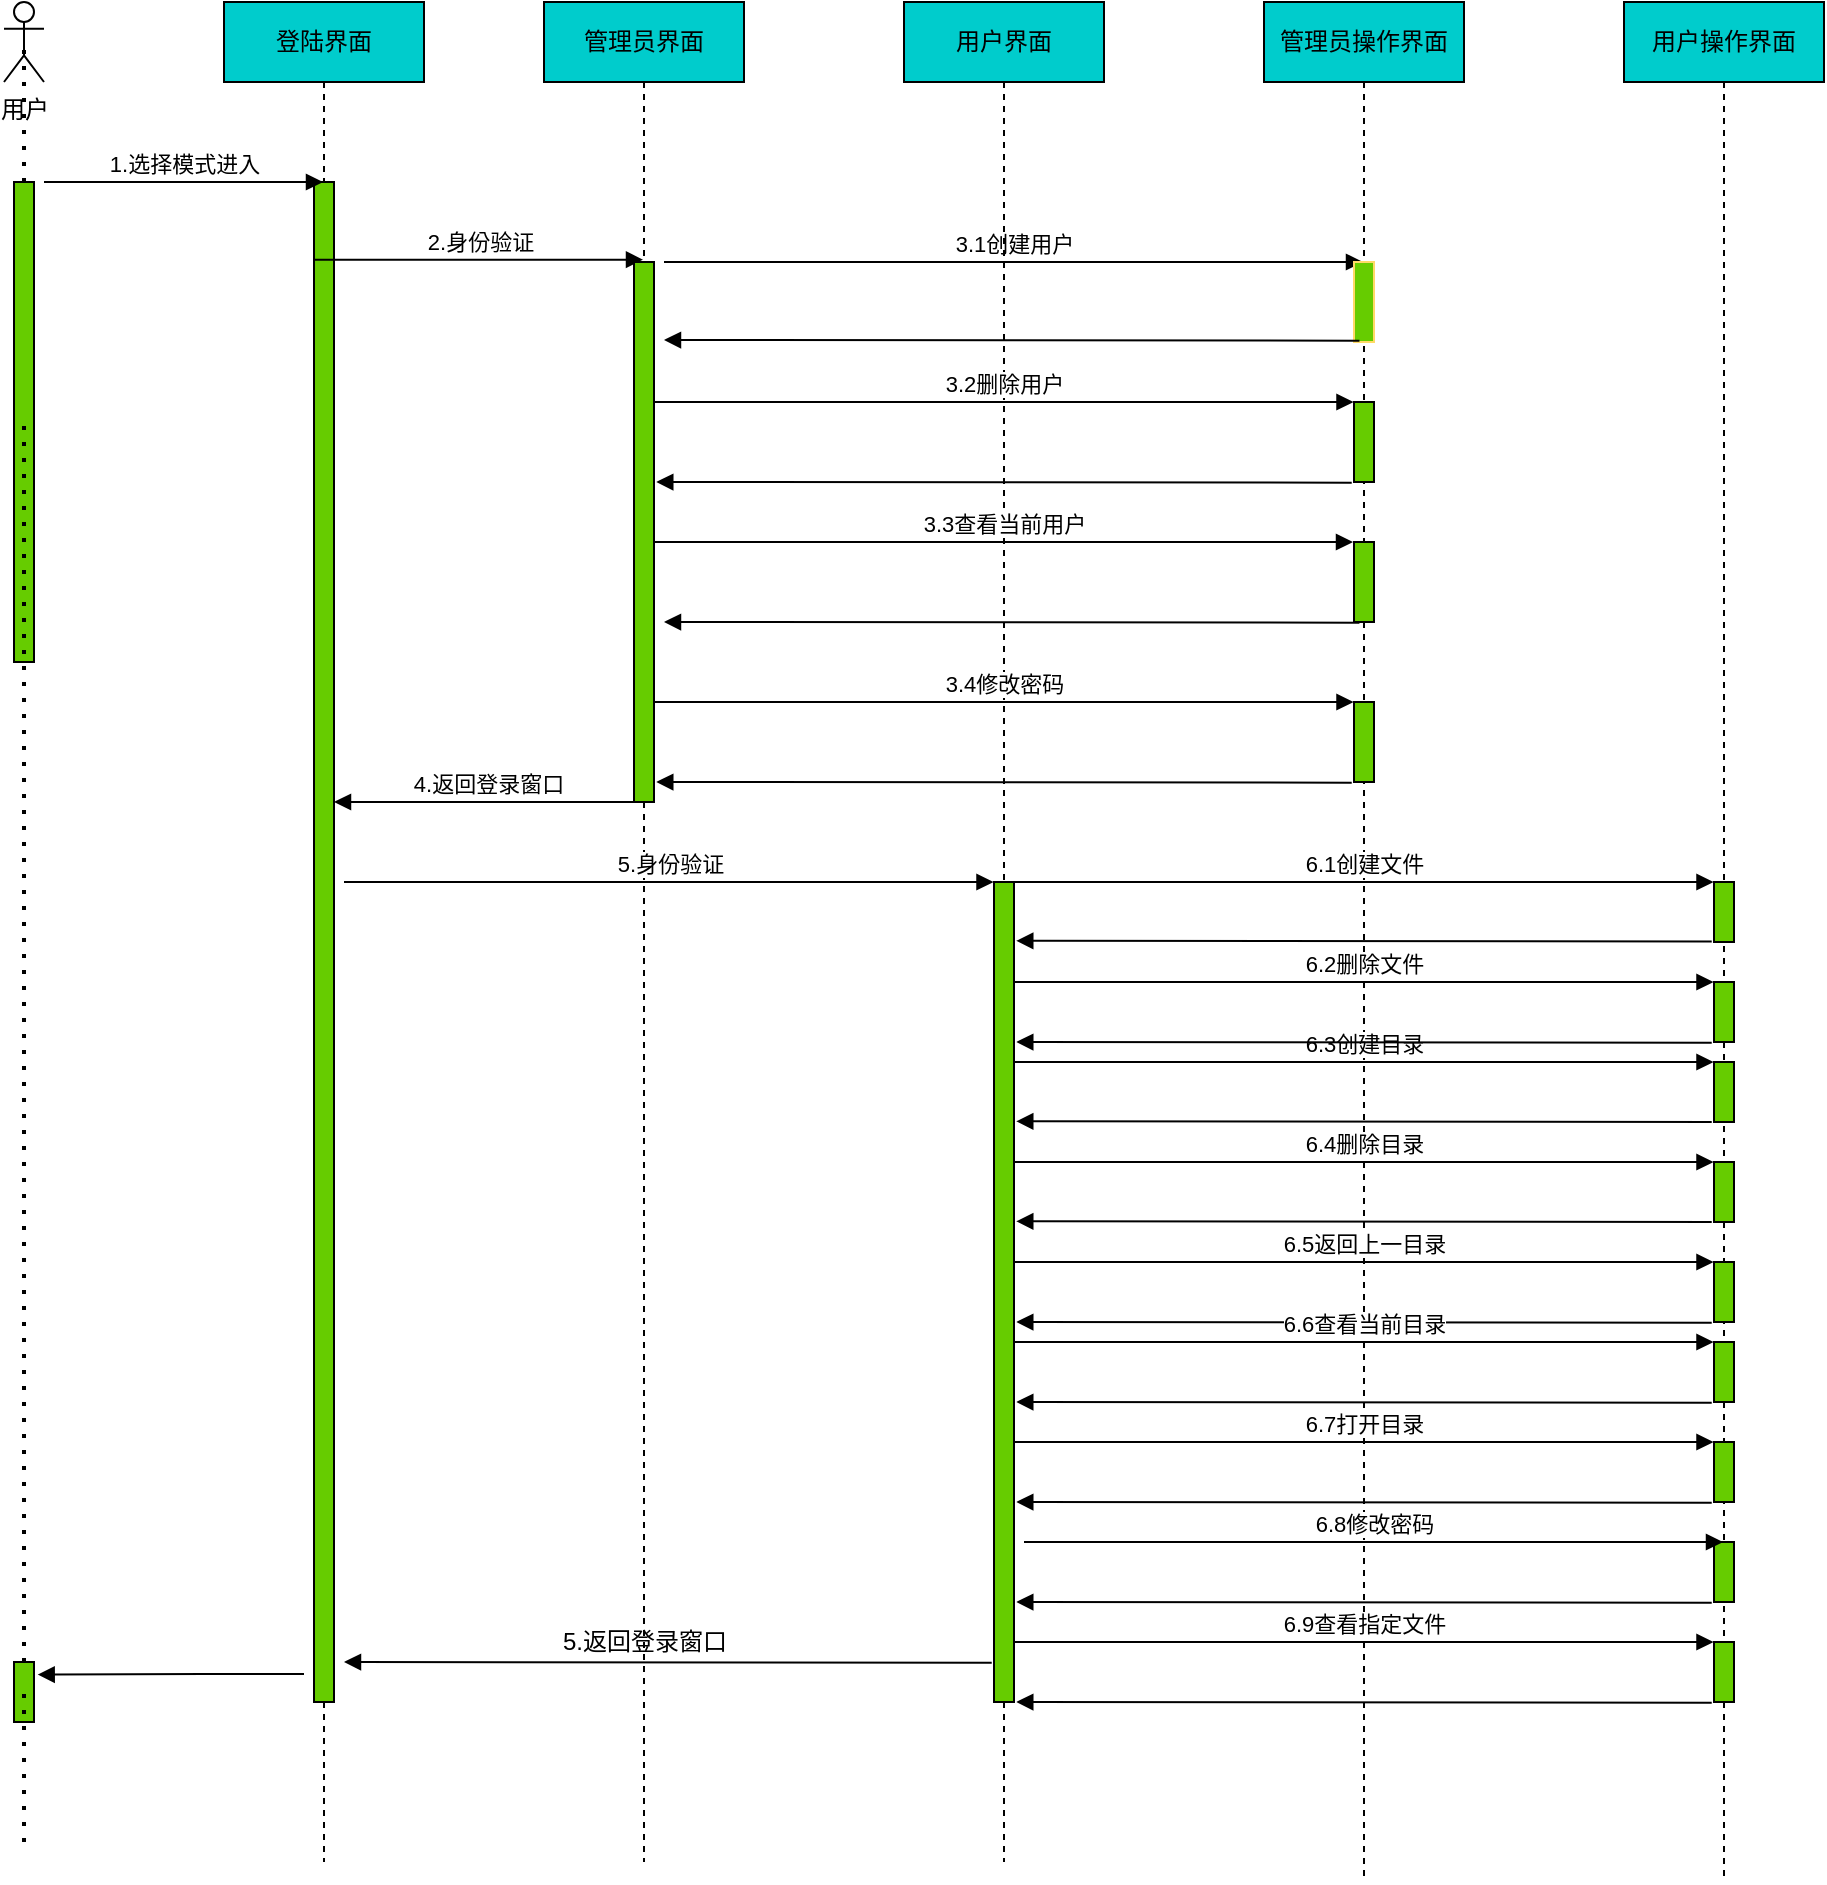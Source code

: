 <mxfile version="15.9.4" type="github">
  <diagram id="HuBz3THiar33q1hUI0Xo" name="第 1 页">
    <mxGraphModel dx="1054" dy="816" grid="1" gridSize="10" guides="1" tooltips="1" connect="1" arrows="1" fold="1" page="1" pageScale="1" pageWidth="827" pageHeight="1169" math="0" shadow="0">
      <root>
        <mxCell id="0" />
        <mxCell id="1" parent="0" />
        <mxCell id="TaO54KB7iHVv9lVQ6owf-1" value="用户&lt;br&gt;" style="shape=umlActor;verticalLabelPosition=bottom;verticalAlign=top;html=1;outlineConnect=0;" vertex="1" parent="1">
          <mxGeometry x="60" y="70" width="20" height="40" as="geometry" />
        </mxCell>
        <mxCell id="TaO54KB7iHVv9lVQ6owf-12" value="" style="endArrow=none;dashed=1;html=1;dashPattern=1 3;strokeWidth=2;rounded=0;entryX=0.5;entryY=0.5;entryDx=0;entryDy=0;entryPerimeter=0;startArrow=none;" edge="1" parent="1" source="TaO54KB7iHVv9lVQ6owf-22" target="TaO54KB7iHVv9lVQ6owf-1">
          <mxGeometry width="50" height="50" relative="1" as="geometry">
            <mxPoint x="70" y="862.046" as="sourcePoint" />
            <mxPoint x="90" y="210" as="targetPoint" />
          </mxGeometry>
        </mxCell>
        <mxCell id="TaO54KB7iHVv9lVQ6owf-14" value="登陆界面" style="shape=umlLifeline;perimeter=lifelinePerimeter;whiteSpace=wrap;html=1;container=1;collapsible=0;recursiveResize=0;outlineConnect=0;fillColor=#00CCCC;" vertex="1" parent="1">
          <mxGeometry x="170" y="70" width="100" height="930" as="geometry" />
        </mxCell>
        <mxCell id="TaO54KB7iHVv9lVQ6owf-21" value="" style="html=1;points=[];perimeter=orthogonalPerimeter;fillColor=#66CC00;" vertex="1" parent="TaO54KB7iHVv9lVQ6owf-14">
          <mxGeometry x="45" y="90" width="10" height="760" as="geometry" />
        </mxCell>
        <mxCell id="TaO54KB7iHVv9lVQ6owf-49" value="2.身份验证" style="html=1;verticalAlign=bottom;endArrow=block;rounded=0;fillColor=#FFFF33;" edge="1" parent="TaO54KB7iHVv9lVQ6owf-14" target="TaO54KB7iHVv9lVQ6owf-17">
          <mxGeometry width="80" relative="1" as="geometry">
            <mxPoint x="45" y="128.82" as="sourcePoint" />
            <mxPoint x="125" y="128.82" as="targetPoint" />
            <Array as="points">
              <mxPoint x="85" y="128.82" />
            </Array>
          </mxGeometry>
        </mxCell>
        <mxCell id="TaO54KB7iHVv9lVQ6owf-17" value="管理员界面" style="shape=umlLifeline;perimeter=lifelinePerimeter;whiteSpace=wrap;html=1;container=1;collapsible=0;recursiveResize=0;outlineConnect=0;fillColor=#00CCCC;" vertex="1" parent="1">
          <mxGeometry x="330" y="70" width="100" height="930" as="geometry" />
        </mxCell>
        <mxCell id="TaO54KB7iHVv9lVQ6owf-24" value="" style="html=1;points=[];perimeter=orthogonalPerimeter;fillColor=#66CC00;" vertex="1" parent="TaO54KB7iHVv9lVQ6owf-17">
          <mxGeometry x="45" y="130" width="10" height="270" as="geometry" />
        </mxCell>
        <mxCell id="TaO54KB7iHVv9lVQ6owf-50" value="3.1创建用户" style="html=1;verticalAlign=bottom;endArrow=block;rounded=0;fillColor=#FFFF33;" edge="1" parent="TaO54KB7iHVv9lVQ6owf-17" target="TaO54KB7iHVv9lVQ6owf-19">
          <mxGeometry width="80" relative="1" as="geometry">
            <mxPoint x="60" y="130" as="sourcePoint" />
            <mxPoint x="140" y="130" as="targetPoint" />
          </mxGeometry>
        </mxCell>
        <mxCell id="TaO54KB7iHVv9lVQ6owf-64" value="5.身份验证" style="html=1;verticalAlign=bottom;endArrow=block;rounded=0;fillColor=#FFFF33;" edge="1" parent="TaO54KB7iHVv9lVQ6owf-17">
          <mxGeometry width="80" relative="1" as="geometry">
            <mxPoint x="-100" y="440" as="sourcePoint" />
            <mxPoint x="224.75" y="440" as="targetPoint" />
            <Array as="points">
              <mxPoint x="35.25" y="440" />
            </Array>
          </mxGeometry>
        </mxCell>
        <mxCell id="TaO54KB7iHVv9lVQ6owf-85" value="5.返回登录窗口" style="text;html=1;align=center;verticalAlign=middle;resizable=0;points=[];autosize=1;strokeColor=none;fillColor=none;" vertex="1" parent="TaO54KB7iHVv9lVQ6owf-17">
          <mxGeometry y="810" width="100" height="20" as="geometry" />
        </mxCell>
        <mxCell id="TaO54KB7iHVv9lVQ6owf-18" value="用户界面" style="shape=umlLifeline;perimeter=lifelinePerimeter;whiteSpace=wrap;html=1;container=1;collapsible=0;recursiveResize=0;outlineConnect=0;fillColor=#00CCCC;" vertex="1" parent="1">
          <mxGeometry x="510" y="70" width="100" height="930" as="geometry" />
        </mxCell>
        <mxCell id="TaO54KB7iHVv9lVQ6owf-29" value="" style="html=1;points=[];perimeter=orthogonalPerimeter;fillColor=#66CC00;" vertex="1" parent="TaO54KB7iHVv9lVQ6owf-18">
          <mxGeometry x="45" y="440" width="10" height="410" as="geometry" />
        </mxCell>
        <mxCell id="TaO54KB7iHVv9lVQ6owf-55" value="3.3查看当前用户" style="html=1;verticalAlign=bottom;endArrow=block;rounded=0;fillColor=#FFFF33;" edge="1" parent="TaO54KB7iHVv9lVQ6owf-18">
          <mxGeometry width="80" relative="1" as="geometry">
            <mxPoint x="-125" y="270" as="sourcePoint" />
            <mxPoint x="224.5" y="270" as="targetPoint" />
            <Array as="points">
              <mxPoint x="5" y="270" />
            </Array>
          </mxGeometry>
        </mxCell>
        <mxCell id="TaO54KB7iHVv9lVQ6owf-56" value="3.4修改密码" style="html=1;verticalAlign=bottom;endArrow=block;rounded=0;fillColor=#FFFF33;" edge="1" parent="TaO54KB7iHVv9lVQ6owf-18">
          <mxGeometry width="80" relative="1" as="geometry">
            <mxPoint x="-124.75" y="350" as="sourcePoint" />
            <mxPoint x="224.75" y="350" as="targetPoint" />
          </mxGeometry>
        </mxCell>
        <mxCell id="TaO54KB7iHVv9lVQ6owf-57" value="" style="html=1;verticalAlign=bottom;endArrow=block;rounded=0;fillColor=#FFFF33;exitX=0.272;exitY=0.983;exitDx=0;exitDy=0;exitPerimeter=0;" edge="1" parent="TaO54KB7iHVv9lVQ6owf-18">
          <mxGeometry width="80" relative="1" as="geometry">
            <mxPoint x="223.86" y="240.32" as="sourcePoint" />
            <mxPoint x="-123.86" y="240.0" as="targetPoint" />
          </mxGeometry>
        </mxCell>
        <mxCell id="TaO54KB7iHVv9lVQ6owf-58" value="" style="html=1;verticalAlign=bottom;endArrow=block;rounded=0;fillColor=#FFFF33;exitX=0.272;exitY=0.983;exitDx=0;exitDy=0;exitPerimeter=0;" edge="1" parent="TaO54KB7iHVv9lVQ6owf-18">
          <mxGeometry width="80" relative="1" as="geometry">
            <mxPoint x="227.72" y="310.32" as="sourcePoint" />
            <mxPoint x="-120" y="310.0" as="targetPoint" />
          </mxGeometry>
        </mxCell>
        <mxCell id="TaO54KB7iHVv9lVQ6owf-19" value="管理员操作界面" style="shape=umlLifeline;perimeter=lifelinePerimeter;whiteSpace=wrap;html=1;container=1;collapsible=0;recursiveResize=0;outlineConnect=0;fillColor=#00CCCC;" vertex="1" parent="1">
          <mxGeometry x="690" y="70" width="100" height="940" as="geometry" />
        </mxCell>
        <mxCell id="TaO54KB7iHVv9lVQ6owf-25" value="" style="html=1;points=[];perimeter=orthogonalPerimeter;fillColor=#66CC00;strokeColor=#FFD966;" vertex="1" parent="TaO54KB7iHVv9lVQ6owf-19">
          <mxGeometry x="45" y="130" width="10" height="40" as="geometry" />
        </mxCell>
        <mxCell id="TaO54KB7iHVv9lVQ6owf-26" value="" style="html=1;points=[];perimeter=orthogonalPerimeter;fillColor=#66CC00;" vertex="1" parent="TaO54KB7iHVv9lVQ6owf-19">
          <mxGeometry x="45" y="200" width="10" height="40" as="geometry" />
        </mxCell>
        <mxCell id="TaO54KB7iHVv9lVQ6owf-27" value="" style="html=1;points=[];perimeter=orthogonalPerimeter;fillColor=#66CC00;" vertex="1" parent="TaO54KB7iHVv9lVQ6owf-19">
          <mxGeometry x="45" y="270" width="10" height="40" as="geometry" />
        </mxCell>
        <mxCell id="TaO54KB7iHVv9lVQ6owf-28" value="" style="html=1;points=[];perimeter=orthogonalPerimeter;fillColor=#66CC00;" vertex="1" parent="TaO54KB7iHVv9lVQ6owf-19">
          <mxGeometry x="45" y="350" width="10" height="40" as="geometry" />
        </mxCell>
        <mxCell id="TaO54KB7iHVv9lVQ6owf-65" value="6.1创建文件" style="html=1;verticalAlign=bottom;endArrow=block;rounded=0;fillColor=#FFFF33;" edge="1" parent="TaO54KB7iHVv9lVQ6owf-19">
          <mxGeometry width="80" relative="1" as="geometry">
            <mxPoint x="-124.75" y="440" as="sourcePoint" />
            <mxPoint x="224.75" y="440" as="targetPoint" />
          </mxGeometry>
        </mxCell>
        <mxCell id="TaO54KB7iHVv9lVQ6owf-67" value="6.3创建目录" style="html=1;verticalAlign=bottom;endArrow=block;rounded=0;fillColor=#FFFF33;" edge="1" parent="TaO54KB7iHVv9lVQ6owf-19">
          <mxGeometry width="80" relative="1" as="geometry">
            <mxPoint x="-124.75" y="530" as="sourcePoint" />
            <mxPoint x="224.75" y="530" as="targetPoint" />
          </mxGeometry>
        </mxCell>
        <mxCell id="TaO54KB7iHVv9lVQ6owf-71" value="6.7打开目录" style="html=1;verticalAlign=bottom;endArrow=block;rounded=0;fillColor=#FFFF33;" edge="1" parent="TaO54KB7iHVv9lVQ6owf-19">
          <mxGeometry width="80" relative="1" as="geometry">
            <mxPoint x="-124.75" y="720" as="sourcePoint" />
            <mxPoint x="224.75" y="720" as="targetPoint" />
          </mxGeometry>
        </mxCell>
        <mxCell id="TaO54KB7iHVv9lVQ6owf-75" value="" style="html=1;verticalAlign=bottom;endArrow=block;rounded=0;fillColor=#FFFF33;exitX=0.272;exitY=0.983;exitDx=0;exitDy=0;exitPerimeter=0;" edge="1" parent="TaO54KB7iHVv9lVQ6owf-19">
          <mxGeometry width="80" relative="1" as="geometry">
            <mxPoint x="223.86" y="469.73" as="sourcePoint" />
            <mxPoint x="-123.86" y="469.41" as="targetPoint" />
          </mxGeometry>
        </mxCell>
        <mxCell id="TaO54KB7iHVv9lVQ6owf-76" value="" style="html=1;verticalAlign=bottom;endArrow=block;rounded=0;fillColor=#FFFF33;exitX=0.272;exitY=0.983;exitDx=0;exitDy=0;exitPerimeter=0;" edge="1" parent="TaO54KB7iHVv9lVQ6owf-19">
          <mxGeometry width="80" relative="1" as="geometry">
            <mxPoint x="223.86" y="520.32" as="sourcePoint" />
            <mxPoint x="-123.86" y="520.0" as="targetPoint" />
          </mxGeometry>
        </mxCell>
        <mxCell id="TaO54KB7iHVv9lVQ6owf-77" value="" style="html=1;verticalAlign=bottom;endArrow=block;rounded=0;fillColor=#FFFF33;exitX=0.272;exitY=0.983;exitDx=0;exitDy=0;exitPerimeter=0;" edge="1" parent="TaO54KB7iHVv9lVQ6owf-19">
          <mxGeometry width="80" relative="1" as="geometry">
            <mxPoint x="223.86" y="560" as="sourcePoint" />
            <mxPoint x="-123.86" y="559.68" as="targetPoint" />
          </mxGeometry>
        </mxCell>
        <mxCell id="TaO54KB7iHVv9lVQ6owf-78" value="" style="html=1;verticalAlign=bottom;endArrow=block;rounded=0;fillColor=#FFFF33;exitX=0.272;exitY=0.983;exitDx=0;exitDy=0;exitPerimeter=0;" edge="1" parent="TaO54KB7iHVv9lVQ6owf-19">
          <mxGeometry width="80" relative="1" as="geometry">
            <mxPoint x="223.86" y="610" as="sourcePoint" />
            <mxPoint x="-123.86" y="609.68" as="targetPoint" />
          </mxGeometry>
        </mxCell>
        <mxCell id="TaO54KB7iHVv9lVQ6owf-79" value="" style="html=1;verticalAlign=bottom;endArrow=block;rounded=0;fillColor=#FFFF33;exitX=0.272;exitY=0.983;exitDx=0;exitDy=0;exitPerimeter=0;" edge="1" parent="TaO54KB7iHVv9lVQ6owf-19">
          <mxGeometry width="80" relative="1" as="geometry">
            <mxPoint x="223.86" y="660.32" as="sourcePoint" />
            <mxPoint x="-123.86" y="660.0" as="targetPoint" />
          </mxGeometry>
        </mxCell>
        <mxCell id="TaO54KB7iHVv9lVQ6owf-80" value="" style="html=1;verticalAlign=bottom;endArrow=block;rounded=0;fillColor=#FFFF33;exitX=0.272;exitY=0.983;exitDx=0;exitDy=0;exitPerimeter=0;" edge="1" parent="TaO54KB7iHVv9lVQ6owf-19">
          <mxGeometry width="80" relative="1" as="geometry">
            <mxPoint x="223.86" y="700.32" as="sourcePoint" />
            <mxPoint x="-123.86" y="700.0" as="targetPoint" />
          </mxGeometry>
        </mxCell>
        <mxCell id="TaO54KB7iHVv9lVQ6owf-81" value="" style="html=1;verticalAlign=bottom;endArrow=block;rounded=0;fillColor=#FFFF33;exitX=0.272;exitY=0.983;exitDx=0;exitDy=0;exitPerimeter=0;" edge="1" parent="TaO54KB7iHVv9lVQ6owf-19">
          <mxGeometry width="80" relative="1" as="geometry">
            <mxPoint x="223.86" y="750.32" as="sourcePoint" />
            <mxPoint x="-123.86" y="750.0" as="targetPoint" />
          </mxGeometry>
        </mxCell>
        <mxCell id="TaO54KB7iHVv9lVQ6owf-20" value="用户操作界面" style="shape=umlLifeline;perimeter=lifelinePerimeter;whiteSpace=wrap;html=1;container=1;collapsible=0;recursiveResize=0;outlineConnect=0;fillColor=#00CCCC;" vertex="1" parent="1">
          <mxGeometry x="870" y="70" width="100" height="940" as="geometry" />
        </mxCell>
        <mxCell id="TaO54KB7iHVv9lVQ6owf-30" value="" style="html=1;points=[];perimeter=orthogonalPerimeter;fillColor=#66CC00;" vertex="1" parent="TaO54KB7iHVv9lVQ6owf-20">
          <mxGeometry x="45" y="440" width="10" height="30" as="geometry" />
        </mxCell>
        <mxCell id="TaO54KB7iHVv9lVQ6owf-36" value="" style="html=1;points=[];perimeter=orthogonalPerimeter;fillColor=#66CC00;" vertex="1" parent="TaO54KB7iHVv9lVQ6owf-20">
          <mxGeometry x="45" y="490" width="10" height="30" as="geometry" />
        </mxCell>
        <mxCell id="TaO54KB7iHVv9lVQ6owf-37" value="" style="html=1;points=[];perimeter=orthogonalPerimeter;fillColor=#66CC00;" vertex="1" parent="TaO54KB7iHVv9lVQ6owf-20">
          <mxGeometry x="45" y="530" width="10" height="30" as="geometry" />
        </mxCell>
        <mxCell id="TaO54KB7iHVv9lVQ6owf-38" value="" style="html=1;points=[];perimeter=orthogonalPerimeter;fillColor=#66CC00;" vertex="1" parent="TaO54KB7iHVv9lVQ6owf-20">
          <mxGeometry x="45" y="580" width="10" height="30" as="geometry" />
        </mxCell>
        <mxCell id="TaO54KB7iHVv9lVQ6owf-39" value="" style="html=1;points=[];perimeter=orthogonalPerimeter;fillColor=#66CC00;" vertex="1" parent="TaO54KB7iHVv9lVQ6owf-20">
          <mxGeometry x="45" y="630" width="10" height="30" as="geometry" />
        </mxCell>
        <mxCell id="TaO54KB7iHVv9lVQ6owf-40" value="" style="html=1;points=[];perimeter=orthogonalPerimeter;fillColor=#66CC00;" vertex="1" parent="TaO54KB7iHVv9lVQ6owf-20">
          <mxGeometry x="45" y="670" width="10" height="30" as="geometry" />
        </mxCell>
        <mxCell id="TaO54KB7iHVv9lVQ6owf-42" value="" style="html=1;points=[];perimeter=orthogonalPerimeter;fillColor=#66CC00;" vertex="1" parent="TaO54KB7iHVv9lVQ6owf-20">
          <mxGeometry x="45" y="720" width="10" height="30" as="geometry" />
        </mxCell>
        <mxCell id="TaO54KB7iHVv9lVQ6owf-41" value="" style="html=1;points=[];perimeter=orthogonalPerimeter;fillColor=#66CC00;" vertex="1" parent="TaO54KB7iHVv9lVQ6owf-20">
          <mxGeometry x="45" y="770" width="10" height="30" as="geometry" />
        </mxCell>
        <mxCell id="TaO54KB7iHVv9lVQ6owf-43" value="" style="html=1;points=[];perimeter=orthogonalPerimeter;fillColor=#66CC00;" vertex="1" parent="TaO54KB7iHVv9lVQ6owf-20">
          <mxGeometry x="45" y="820" width="10" height="30" as="geometry" />
        </mxCell>
        <mxCell id="TaO54KB7iHVv9lVQ6owf-22" value="" style="html=1;points=[];perimeter=orthogonalPerimeter;fillColor=#66CC00;" vertex="1" parent="1">
          <mxGeometry x="65" y="160" width="10" height="240" as="geometry" />
        </mxCell>
        <mxCell id="TaO54KB7iHVv9lVQ6owf-23" value="" style="endArrow=none;dashed=1;html=1;dashPattern=1 3;strokeWidth=2;rounded=0;entryX=0.5;entryY=0.5;entryDx=0;entryDy=0;entryPerimeter=0;startArrow=none;" edge="1" parent="1" source="TaO54KB7iHVv9lVQ6owf-44" target="TaO54KB7iHVv9lVQ6owf-22">
          <mxGeometry width="50" height="50" relative="1" as="geometry">
            <mxPoint x="70" y="990" as="sourcePoint" />
            <mxPoint x="70" y="90" as="targetPoint" />
          </mxGeometry>
        </mxCell>
        <mxCell id="TaO54KB7iHVv9lVQ6owf-44" value="" style="html=1;points=[];perimeter=orthogonalPerimeter;fillColor=#66CC00;" vertex="1" parent="1">
          <mxGeometry x="65" y="900" width="10" height="30" as="geometry" />
        </mxCell>
        <mxCell id="TaO54KB7iHVv9lVQ6owf-45" value="" style="endArrow=none;dashed=1;html=1;dashPattern=1 3;strokeWidth=2;rounded=0;entryX=0.5;entryY=0.5;entryDx=0;entryDy=0;entryPerimeter=0;" edge="1" parent="1" target="TaO54KB7iHVv9lVQ6owf-44">
          <mxGeometry width="50" height="50" relative="1" as="geometry">
            <mxPoint x="70" y="990" as="sourcePoint" />
            <mxPoint x="70" y="280" as="targetPoint" />
          </mxGeometry>
        </mxCell>
        <mxCell id="TaO54KB7iHVv9lVQ6owf-47" value="1.选择模式进入" style="html=1;verticalAlign=bottom;endArrow=block;rounded=0;fillColor=#FFFF33;" edge="1" parent="1" target="TaO54KB7iHVv9lVQ6owf-14">
          <mxGeometry width="80" relative="1" as="geometry">
            <mxPoint x="80" y="160" as="sourcePoint" />
            <mxPoint x="160" y="160" as="targetPoint" />
          </mxGeometry>
        </mxCell>
        <mxCell id="TaO54KB7iHVv9lVQ6owf-52" value="" style="html=1;verticalAlign=bottom;endArrow=block;rounded=0;fillColor=#FFFF33;exitX=0.272;exitY=0.983;exitDx=0;exitDy=0;exitPerimeter=0;" edge="1" parent="1" source="TaO54KB7iHVv9lVQ6owf-25">
          <mxGeometry width="80" relative="1" as="geometry">
            <mxPoint x="670" y="230" as="sourcePoint" />
            <mxPoint x="390" y="239" as="targetPoint" />
          </mxGeometry>
        </mxCell>
        <mxCell id="TaO54KB7iHVv9lVQ6owf-54" value="3.2删除用户" style="html=1;verticalAlign=bottom;endArrow=block;rounded=0;fillColor=#FFFF33;" edge="1" parent="1">
          <mxGeometry width="80" relative="1" as="geometry">
            <mxPoint x="385.25" y="270" as="sourcePoint" />
            <mxPoint x="734.75" y="270" as="targetPoint" />
          </mxGeometry>
        </mxCell>
        <mxCell id="TaO54KB7iHVv9lVQ6owf-61" value="" style="html=1;verticalAlign=bottom;endArrow=block;rounded=0;fillColor=#FFFF33;exitX=0.272;exitY=0.983;exitDx=0;exitDy=0;exitPerimeter=0;" edge="1" parent="1">
          <mxGeometry width="80" relative="1" as="geometry">
            <mxPoint x="733.86" y="460.32" as="sourcePoint" />
            <mxPoint x="386.14" y="460.0" as="targetPoint" />
          </mxGeometry>
        </mxCell>
        <mxCell id="TaO54KB7iHVv9lVQ6owf-63" value="4.返回登录窗口" style="html=1;verticalAlign=bottom;endArrow=block;rounded=0;fillColor=#FFFF33;" edge="1" parent="1" source="TaO54KB7iHVv9lVQ6owf-17" target="TaO54KB7iHVv9lVQ6owf-21">
          <mxGeometry width="80" relative="1" as="geometry">
            <mxPoint x="280" y="500" as="sourcePoint" />
            <mxPoint x="360" y="500" as="targetPoint" />
            <Array as="points">
              <mxPoint x="310" y="470" />
            </Array>
          </mxGeometry>
        </mxCell>
        <mxCell id="TaO54KB7iHVv9lVQ6owf-66" value="6.2删除文件" style="html=1;verticalAlign=bottom;endArrow=block;rounded=0;fillColor=#FFFF33;" edge="1" parent="1">
          <mxGeometry width="80" relative="1" as="geometry">
            <mxPoint x="565.25" y="560" as="sourcePoint" />
            <mxPoint x="914.75" y="560" as="targetPoint" />
          </mxGeometry>
        </mxCell>
        <mxCell id="TaO54KB7iHVv9lVQ6owf-68" value="6.4删除目录" style="html=1;verticalAlign=bottom;endArrow=block;rounded=0;fillColor=#FFFF33;" edge="1" parent="1">
          <mxGeometry width="80" relative="1" as="geometry">
            <mxPoint x="565.25" y="650" as="sourcePoint" />
            <mxPoint x="914.75" y="650" as="targetPoint" />
          </mxGeometry>
        </mxCell>
        <mxCell id="TaO54KB7iHVv9lVQ6owf-69" value="6.5返回上一目录" style="html=1;verticalAlign=bottom;endArrow=block;rounded=0;fillColor=#FFFF33;" edge="1" parent="1">
          <mxGeometry width="80" relative="1" as="geometry">
            <mxPoint x="565.25" y="700" as="sourcePoint" />
            <mxPoint x="914.75" y="700" as="targetPoint" />
          </mxGeometry>
        </mxCell>
        <mxCell id="TaO54KB7iHVv9lVQ6owf-70" value="6.6查看当前目录" style="html=1;verticalAlign=bottom;endArrow=block;rounded=0;fillColor=#FFFF33;" edge="1" parent="1">
          <mxGeometry width="80" relative="1" as="geometry">
            <mxPoint x="565.25" y="740" as="sourcePoint" />
            <mxPoint x="914.75" y="740" as="targetPoint" />
          </mxGeometry>
        </mxCell>
        <mxCell id="TaO54KB7iHVv9lVQ6owf-73" value="6.8修改密码" style="html=1;verticalAlign=bottom;endArrow=block;rounded=0;fillColor=#FFFF33;" edge="1" parent="1">
          <mxGeometry width="80" relative="1" as="geometry">
            <mxPoint x="570" y="840" as="sourcePoint" />
            <mxPoint x="919.5" y="840" as="targetPoint" />
          </mxGeometry>
        </mxCell>
        <mxCell id="TaO54KB7iHVv9lVQ6owf-74" value="6.9查看指定文件" style="html=1;verticalAlign=bottom;endArrow=block;rounded=0;fillColor=#FFFF33;" edge="1" parent="1">
          <mxGeometry width="80" relative="1" as="geometry">
            <mxPoint x="565.25" y="890" as="sourcePoint" />
            <mxPoint x="914.75" y="890" as="targetPoint" />
          </mxGeometry>
        </mxCell>
        <mxCell id="TaO54KB7iHVv9lVQ6owf-82" value="" style="html=1;verticalAlign=bottom;endArrow=block;rounded=0;fillColor=#FFFF33;exitX=0.272;exitY=0.983;exitDx=0;exitDy=0;exitPerimeter=0;" edge="1" parent="1">
          <mxGeometry width="80" relative="1" as="geometry">
            <mxPoint x="913.86" y="870.32" as="sourcePoint" />
            <mxPoint x="566.14" y="870.0" as="targetPoint" />
          </mxGeometry>
        </mxCell>
        <mxCell id="TaO54KB7iHVv9lVQ6owf-83" value="" style="html=1;verticalAlign=bottom;endArrow=block;rounded=0;fillColor=#FFFF33;exitX=0.272;exitY=0.983;exitDx=0;exitDy=0;exitPerimeter=0;" edge="1" parent="1">
          <mxGeometry width="80" relative="1" as="geometry">
            <mxPoint x="913.86" y="920.32" as="sourcePoint" />
            <mxPoint x="566.14" y="920.0" as="targetPoint" />
          </mxGeometry>
        </mxCell>
        <mxCell id="TaO54KB7iHVv9lVQ6owf-84" value="" style="html=1;verticalAlign=bottom;endArrow=block;rounded=0;fillColor=#FFFF33;exitX=0.272;exitY=0.983;exitDx=0;exitDy=0;exitPerimeter=0;" edge="1" parent="1">
          <mxGeometry width="80" relative="1" as="geometry">
            <mxPoint x="553.86" y="900.32" as="sourcePoint" />
            <mxPoint x="230" y="900" as="targetPoint" />
          </mxGeometry>
        </mxCell>
        <mxCell id="TaO54KB7iHVv9lVQ6owf-86" value="" style="html=1;verticalAlign=bottom;endArrow=block;rounded=0;fillColor=#FFFF33;entryX=1.185;entryY=0.21;entryDx=0;entryDy=0;entryPerimeter=0;" edge="1" parent="1" target="TaO54KB7iHVv9lVQ6owf-44">
          <mxGeometry x="-0.004" width="80" relative="1" as="geometry">
            <mxPoint x="210" y="906" as="sourcePoint" />
            <mxPoint x="80" y="950" as="targetPoint" />
            <Array as="points">
              <mxPoint x="160" y="906" />
            </Array>
            <mxPoint as="offset" />
          </mxGeometry>
        </mxCell>
      </root>
    </mxGraphModel>
  </diagram>
</mxfile>
